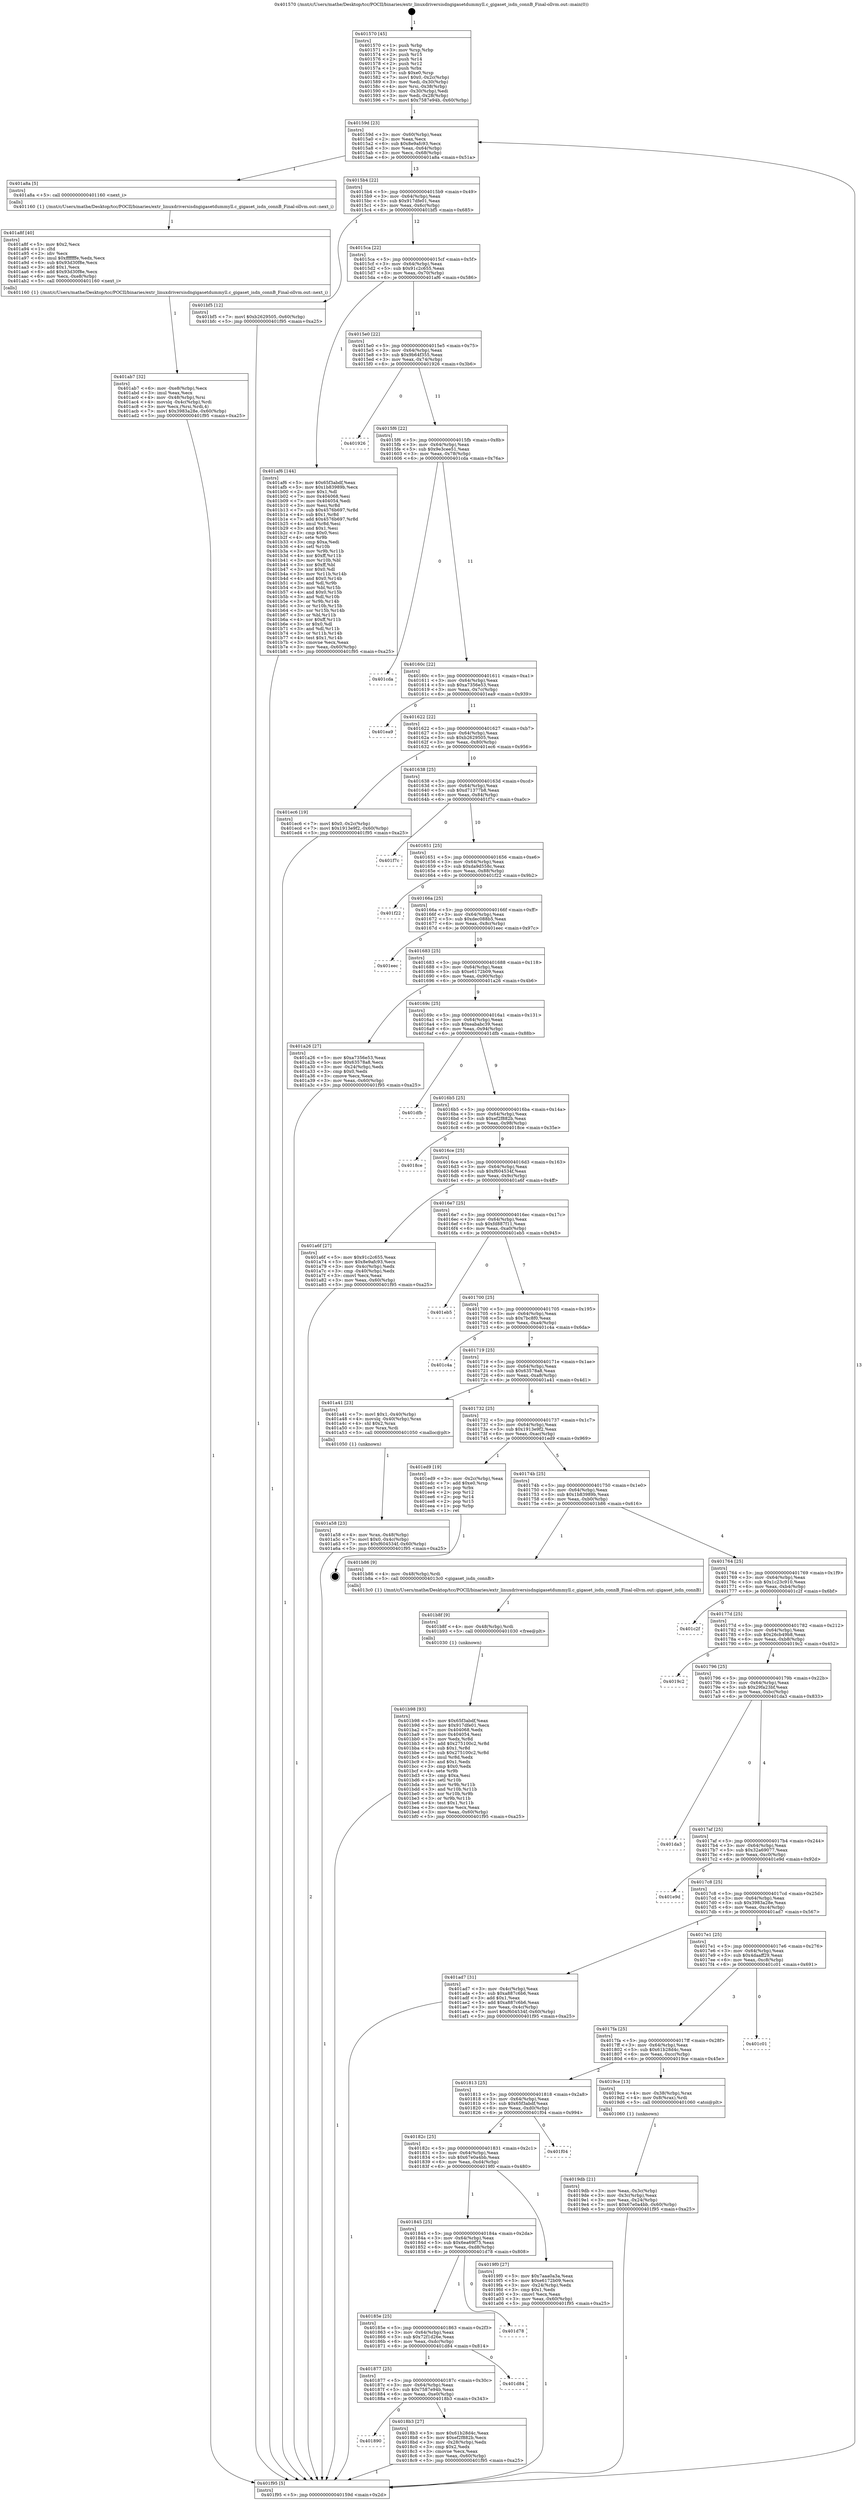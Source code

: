 digraph "0x401570" {
  label = "0x401570 (/mnt/c/Users/mathe/Desktop/tcc/POCII/binaries/extr_linuxdriversisdngigasetdummyll.c_gigaset_isdn_connB_Final-ollvm.out::main(0))"
  labelloc = "t"
  node[shape=record]

  Entry [label="",width=0.3,height=0.3,shape=circle,fillcolor=black,style=filled]
  "0x40159d" [label="{
     0x40159d [23]\l
     | [instrs]\l
     &nbsp;&nbsp;0x40159d \<+3\>: mov -0x60(%rbp),%eax\l
     &nbsp;&nbsp;0x4015a0 \<+2\>: mov %eax,%ecx\l
     &nbsp;&nbsp;0x4015a2 \<+6\>: sub $0x8e9afc93,%ecx\l
     &nbsp;&nbsp;0x4015a8 \<+3\>: mov %eax,-0x64(%rbp)\l
     &nbsp;&nbsp;0x4015ab \<+3\>: mov %ecx,-0x68(%rbp)\l
     &nbsp;&nbsp;0x4015ae \<+6\>: je 0000000000401a8a \<main+0x51a\>\l
  }"]
  "0x401a8a" [label="{
     0x401a8a [5]\l
     | [instrs]\l
     &nbsp;&nbsp;0x401a8a \<+5\>: call 0000000000401160 \<next_i\>\l
     | [calls]\l
     &nbsp;&nbsp;0x401160 \{1\} (/mnt/c/Users/mathe/Desktop/tcc/POCII/binaries/extr_linuxdriversisdngigasetdummyll.c_gigaset_isdn_connB_Final-ollvm.out::next_i)\l
  }"]
  "0x4015b4" [label="{
     0x4015b4 [22]\l
     | [instrs]\l
     &nbsp;&nbsp;0x4015b4 \<+5\>: jmp 00000000004015b9 \<main+0x49\>\l
     &nbsp;&nbsp;0x4015b9 \<+3\>: mov -0x64(%rbp),%eax\l
     &nbsp;&nbsp;0x4015bc \<+5\>: sub $0x917dfe01,%eax\l
     &nbsp;&nbsp;0x4015c1 \<+3\>: mov %eax,-0x6c(%rbp)\l
     &nbsp;&nbsp;0x4015c4 \<+6\>: je 0000000000401bf5 \<main+0x685\>\l
  }"]
  Exit [label="",width=0.3,height=0.3,shape=circle,fillcolor=black,style=filled,peripheries=2]
  "0x401bf5" [label="{
     0x401bf5 [12]\l
     | [instrs]\l
     &nbsp;&nbsp;0x401bf5 \<+7\>: movl $0xb2629505,-0x60(%rbp)\l
     &nbsp;&nbsp;0x401bfc \<+5\>: jmp 0000000000401f95 \<main+0xa25\>\l
  }"]
  "0x4015ca" [label="{
     0x4015ca [22]\l
     | [instrs]\l
     &nbsp;&nbsp;0x4015ca \<+5\>: jmp 00000000004015cf \<main+0x5f\>\l
     &nbsp;&nbsp;0x4015cf \<+3\>: mov -0x64(%rbp),%eax\l
     &nbsp;&nbsp;0x4015d2 \<+5\>: sub $0x91c2c655,%eax\l
     &nbsp;&nbsp;0x4015d7 \<+3\>: mov %eax,-0x70(%rbp)\l
     &nbsp;&nbsp;0x4015da \<+6\>: je 0000000000401af6 \<main+0x586\>\l
  }"]
  "0x401b98" [label="{
     0x401b98 [93]\l
     | [instrs]\l
     &nbsp;&nbsp;0x401b98 \<+5\>: mov $0x65f3abdf,%eax\l
     &nbsp;&nbsp;0x401b9d \<+5\>: mov $0x917dfe01,%ecx\l
     &nbsp;&nbsp;0x401ba2 \<+7\>: mov 0x404068,%edx\l
     &nbsp;&nbsp;0x401ba9 \<+7\>: mov 0x404054,%esi\l
     &nbsp;&nbsp;0x401bb0 \<+3\>: mov %edx,%r8d\l
     &nbsp;&nbsp;0x401bb3 \<+7\>: add $0x275100c2,%r8d\l
     &nbsp;&nbsp;0x401bba \<+4\>: sub $0x1,%r8d\l
     &nbsp;&nbsp;0x401bbe \<+7\>: sub $0x275100c2,%r8d\l
     &nbsp;&nbsp;0x401bc5 \<+4\>: imul %r8d,%edx\l
     &nbsp;&nbsp;0x401bc9 \<+3\>: and $0x1,%edx\l
     &nbsp;&nbsp;0x401bcc \<+3\>: cmp $0x0,%edx\l
     &nbsp;&nbsp;0x401bcf \<+4\>: sete %r9b\l
     &nbsp;&nbsp;0x401bd3 \<+3\>: cmp $0xa,%esi\l
     &nbsp;&nbsp;0x401bd6 \<+4\>: setl %r10b\l
     &nbsp;&nbsp;0x401bda \<+3\>: mov %r9b,%r11b\l
     &nbsp;&nbsp;0x401bdd \<+3\>: and %r10b,%r11b\l
     &nbsp;&nbsp;0x401be0 \<+3\>: xor %r10b,%r9b\l
     &nbsp;&nbsp;0x401be3 \<+3\>: or %r9b,%r11b\l
     &nbsp;&nbsp;0x401be6 \<+4\>: test $0x1,%r11b\l
     &nbsp;&nbsp;0x401bea \<+3\>: cmovne %ecx,%eax\l
     &nbsp;&nbsp;0x401bed \<+3\>: mov %eax,-0x60(%rbp)\l
     &nbsp;&nbsp;0x401bf0 \<+5\>: jmp 0000000000401f95 \<main+0xa25\>\l
  }"]
  "0x401af6" [label="{
     0x401af6 [144]\l
     | [instrs]\l
     &nbsp;&nbsp;0x401af6 \<+5\>: mov $0x65f3abdf,%eax\l
     &nbsp;&nbsp;0x401afb \<+5\>: mov $0x1b83989b,%ecx\l
     &nbsp;&nbsp;0x401b00 \<+2\>: mov $0x1,%dl\l
     &nbsp;&nbsp;0x401b02 \<+7\>: mov 0x404068,%esi\l
     &nbsp;&nbsp;0x401b09 \<+7\>: mov 0x404054,%edi\l
     &nbsp;&nbsp;0x401b10 \<+3\>: mov %esi,%r8d\l
     &nbsp;&nbsp;0x401b13 \<+7\>: sub $0x4576b697,%r8d\l
     &nbsp;&nbsp;0x401b1a \<+4\>: sub $0x1,%r8d\l
     &nbsp;&nbsp;0x401b1e \<+7\>: add $0x4576b697,%r8d\l
     &nbsp;&nbsp;0x401b25 \<+4\>: imul %r8d,%esi\l
     &nbsp;&nbsp;0x401b29 \<+3\>: and $0x1,%esi\l
     &nbsp;&nbsp;0x401b2c \<+3\>: cmp $0x0,%esi\l
     &nbsp;&nbsp;0x401b2f \<+4\>: sete %r9b\l
     &nbsp;&nbsp;0x401b33 \<+3\>: cmp $0xa,%edi\l
     &nbsp;&nbsp;0x401b36 \<+4\>: setl %r10b\l
     &nbsp;&nbsp;0x401b3a \<+3\>: mov %r9b,%r11b\l
     &nbsp;&nbsp;0x401b3d \<+4\>: xor $0xff,%r11b\l
     &nbsp;&nbsp;0x401b41 \<+3\>: mov %r10b,%bl\l
     &nbsp;&nbsp;0x401b44 \<+3\>: xor $0xff,%bl\l
     &nbsp;&nbsp;0x401b47 \<+3\>: xor $0x0,%dl\l
     &nbsp;&nbsp;0x401b4a \<+3\>: mov %r11b,%r14b\l
     &nbsp;&nbsp;0x401b4d \<+4\>: and $0x0,%r14b\l
     &nbsp;&nbsp;0x401b51 \<+3\>: and %dl,%r9b\l
     &nbsp;&nbsp;0x401b54 \<+3\>: mov %bl,%r15b\l
     &nbsp;&nbsp;0x401b57 \<+4\>: and $0x0,%r15b\l
     &nbsp;&nbsp;0x401b5b \<+3\>: and %dl,%r10b\l
     &nbsp;&nbsp;0x401b5e \<+3\>: or %r9b,%r14b\l
     &nbsp;&nbsp;0x401b61 \<+3\>: or %r10b,%r15b\l
     &nbsp;&nbsp;0x401b64 \<+3\>: xor %r15b,%r14b\l
     &nbsp;&nbsp;0x401b67 \<+3\>: or %bl,%r11b\l
     &nbsp;&nbsp;0x401b6a \<+4\>: xor $0xff,%r11b\l
     &nbsp;&nbsp;0x401b6e \<+3\>: or $0x0,%dl\l
     &nbsp;&nbsp;0x401b71 \<+3\>: and %dl,%r11b\l
     &nbsp;&nbsp;0x401b74 \<+3\>: or %r11b,%r14b\l
     &nbsp;&nbsp;0x401b77 \<+4\>: test $0x1,%r14b\l
     &nbsp;&nbsp;0x401b7b \<+3\>: cmovne %ecx,%eax\l
     &nbsp;&nbsp;0x401b7e \<+3\>: mov %eax,-0x60(%rbp)\l
     &nbsp;&nbsp;0x401b81 \<+5\>: jmp 0000000000401f95 \<main+0xa25\>\l
  }"]
  "0x4015e0" [label="{
     0x4015e0 [22]\l
     | [instrs]\l
     &nbsp;&nbsp;0x4015e0 \<+5\>: jmp 00000000004015e5 \<main+0x75\>\l
     &nbsp;&nbsp;0x4015e5 \<+3\>: mov -0x64(%rbp),%eax\l
     &nbsp;&nbsp;0x4015e8 \<+5\>: sub $0x9b64f355,%eax\l
     &nbsp;&nbsp;0x4015ed \<+3\>: mov %eax,-0x74(%rbp)\l
     &nbsp;&nbsp;0x4015f0 \<+6\>: je 0000000000401926 \<main+0x3b6\>\l
  }"]
  "0x401b8f" [label="{
     0x401b8f [9]\l
     | [instrs]\l
     &nbsp;&nbsp;0x401b8f \<+4\>: mov -0x48(%rbp),%rdi\l
     &nbsp;&nbsp;0x401b93 \<+5\>: call 0000000000401030 \<free@plt\>\l
     | [calls]\l
     &nbsp;&nbsp;0x401030 \{1\} (unknown)\l
  }"]
  "0x401926" [label="{
     0x401926\l
  }", style=dashed]
  "0x4015f6" [label="{
     0x4015f6 [22]\l
     | [instrs]\l
     &nbsp;&nbsp;0x4015f6 \<+5\>: jmp 00000000004015fb \<main+0x8b\>\l
     &nbsp;&nbsp;0x4015fb \<+3\>: mov -0x64(%rbp),%eax\l
     &nbsp;&nbsp;0x4015fe \<+5\>: sub $0x9e3cee51,%eax\l
     &nbsp;&nbsp;0x401603 \<+3\>: mov %eax,-0x78(%rbp)\l
     &nbsp;&nbsp;0x401606 \<+6\>: je 0000000000401cda \<main+0x76a\>\l
  }"]
  "0x401ab7" [label="{
     0x401ab7 [32]\l
     | [instrs]\l
     &nbsp;&nbsp;0x401ab7 \<+6\>: mov -0xe8(%rbp),%ecx\l
     &nbsp;&nbsp;0x401abd \<+3\>: imul %eax,%ecx\l
     &nbsp;&nbsp;0x401ac0 \<+4\>: mov -0x48(%rbp),%rsi\l
     &nbsp;&nbsp;0x401ac4 \<+4\>: movslq -0x4c(%rbp),%rdi\l
     &nbsp;&nbsp;0x401ac8 \<+3\>: mov %ecx,(%rsi,%rdi,4)\l
     &nbsp;&nbsp;0x401acb \<+7\>: movl $0x3983a28e,-0x60(%rbp)\l
     &nbsp;&nbsp;0x401ad2 \<+5\>: jmp 0000000000401f95 \<main+0xa25\>\l
  }"]
  "0x401cda" [label="{
     0x401cda\l
  }", style=dashed]
  "0x40160c" [label="{
     0x40160c [22]\l
     | [instrs]\l
     &nbsp;&nbsp;0x40160c \<+5\>: jmp 0000000000401611 \<main+0xa1\>\l
     &nbsp;&nbsp;0x401611 \<+3\>: mov -0x64(%rbp),%eax\l
     &nbsp;&nbsp;0x401614 \<+5\>: sub $0xa7356e53,%eax\l
     &nbsp;&nbsp;0x401619 \<+3\>: mov %eax,-0x7c(%rbp)\l
     &nbsp;&nbsp;0x40161c \<+6\>: je 0000000000401ea9 \<main+0x939\>\l
  }"]
  "0x401a8f" [label="{
     0x401a8f [40]\l
     | [instrs]\l
     &nbsp;&nbsp;0x401a8f \<+5\>: mov $0x2,%ecx\l
     &nbsp;&nbsp;0x401a94 \<+1\>: cltd\l
     &nbsp;&nbsp;0x401a95 \<+2\>: idiv %ecx\l
     &nbsp;&nbsp;0x401a97 \<+6\>: imul $0xfffffffe,%edx,%ecx\l
     &nbsp;&nbsp;0x401a9d \<+6\>: sub $0x93d30f8e,%ecx\l
     &nbsp;&nbsp;0x401aa3 \<+3\>: add $0x1,%ecx\l
     &nbsp;&nbsp;0x401aa6 \<+6\>: add $0x93d30f8e,%ecx\l
     &nbsp;&nbsp;0x401aac \<+6\>: mov %ecx,-0xe8(%rbp)\l
     &nbsp;&nbsp;0x401ab2 \<+5\>: call 0000000000401160 \<next_i\>\l
     | [calls]\l
     &nbsp;&nbsp;0x401160 \{1\} (/mnt/c/Users/mathe/Desktop/tcc/POCII/binaries/extr_linuxdriversisdngigasetdummyll.c_gigaset_isdn_connB_Final-ollvm.out::next_i)\l
  }"]
  "0x401ea9" [label="{
     0x401ea9\l
  }", style=dashed]
  "0x401622" [label="{
     0x401622 [22]\l
     | [instrs]\l
     &nbsp;&nbsp;0x401622 \<+5\>: jmp 0000000000401627 \<main+0xb7\>\l
     &nbsp;&nbsp;0x401627 \<+3\>: mov -0x64(%rbp),%eax\l
     &nbsp;&nbsp;0x40162a \<+5\>: sub $0xb2629505,%eax\l
     &nbsp;&nbsp;0x40162f \<+3\>: mov %eax,-0x80(%rbp)\l
     &nbsp;&nbsp;0x401632 \<+6\>: je 0000000000401ec6 \<main+0x956\>\l
  }"]
  "0x401a58" [label="{
     0x401a58 [23]\l
     | [instrs]\l
     &nbsp;&nbsp;0x401a58 \<+4\>: mov %rax,-0x48(%rbp)\l
     &nbsp;&nbsp;0x401a5c \<+7\>: movl $0x0,-0x4c(%rbp)\l
     &nbsp;&nbsp;0x401a63 \<+7\>: movl $0xf604534f,-0x60(%rbp)\l
     &nbsp;&nbsp;0x401a6a \<+5\>: jmp 0000000000401f95 \<main+0xa25\>\l
  }"]
  "0x401ec6" [label="{
     0x401ec6 [19]\l
     | [instrs]\l
     &nbsp;&nbsp;0x401ec6 \<+7\>: movl $0x0,-0x2c(%rbp)\l
     &nbsp;&nbsp;0x401ecd \<+7\>: movl $0x1913e9f2,-0x60(%rbp)\l
     &nbsp;&nbsp;0x401ed4 \<+5\>: jmp 0000000000401f95 \<main+0xa25\>\l
  }"]
  "0x401638" [label="{
     0x401638 [25]\l
     | [instrs]\l
     &nbsp;&nbsp;0x401638 \<+5\>: jmp 000000000040163d \<main+0xcd\>\l
     &nbsp;&nbsp;0x40163d \<+3\>: mov -0x64(%rbp),%eax\l
     &nbsp;&nbsp;0x401640 \<+5\>: sub $0xd71377b8,%eax\l
     &nbsp;&nbsp;0x401645 \<+6\>: mov %eax,-0x84(%rbp)\l
     &nbsp;&nbsp;0x40164b \<+6\>: je 0000000000401f7c \<main+0xa0c\>\l
  }"]
  "0x4019db" [label="{
     0x4019db [21]\l
     | [instrs]\l
     &nbsp;&nbsp;0x4019db \<+3\>: mov %eax,-0x3c(%rbp)\l
     &nbsp;&nbsp;0x4019de \<+3\>: mov -0x3c(%rbp),%eax\l
     &nbsp;&nbsp;0x4019e1 \<+3\>: mov %eax,-0x24(%rbp)\l
     &nbsp;&nbsp;0x4019e4 \<+7\>: movl $0x67e0a4bb,-0x60(%rbp)\l
     &nbsp;&nbsp;0x4019eb \<+5\>: jmp 0000000000401f95 \<main+0xa25\>\l
  }"]
  "0x401f7c" [label="{
     0x401f7c\l
  }", style=dashed]
  "0x401651" [label="{
     0x401651 [25]\l
     | [instrs]\l
     &nbsp;&nbsp;0x401651 \<+5\>: jmp 0000000000401656 \<main+0xe6\>\l
     &nbsp;&nbsp;0x401656 \<+3\>: mov -0x64(%rbp),%eax\l
     &nbsp;&nbsp;0x401659 \<+5\>: sub $0xda9d558c,%eax\l
     &nbsp;&nbsp;0x40165e \<+6\>: mov %eax,-0x88(%rbp)\l
     &nbsp;&nbsp;0x401664 \<+6\>: je 0000000000401f22 \<main+0x9b2\>\l
  }"]
  "0x401570" [label="{
     0x401570 [45]\l
     | [instrs]\l
     &nbsp;&nbsp;0x401570 \<+1\>: push %rbp\l
     &nbsp;&nbsp;0x401571 \<+3\>: mov %rsp,%rbp\l
     &nbsp;&nbsp;0x401574 \<+2\>: push %r15\l
     &nbsp;&nbsp;0x401576 \<+2\>: push %r14\l
     &nbsp;&nbsp;0x401578 \<+2\>: push %r12\l
     &nbsp;&nbsp;0x40157a \<+1\>: push %rbx\l
     &nbsp;&nbsp;0x40157b \<+7\>: sub $0xe0,%rsp\l
     &nbsp;&nbsp;0x401582 \<+7\>: movl $0x0,-0x2c(%rbp)\l
     &nbsp;&nbsp;0x401589 \<+3\>: mov %edi,-0x30(%rbp)\l
     &nbsp;&nbsp;0x40158c \<+4\>: mov %rsi,-0x38(%rbp)\l
     &nbsp;&nbsp;0x401590 \<+3\>: mov -0x30(%rbp),%edi\l
     &nbsp;&nbsp;0x401593 \<+3\>: mov %edi,-0x28(%rbp)\l
     &nbsp;&nbsp;0x401596 \<+7\>: movl $0x7587e94b,-0x60(%rbp)\l
  }"]
  "0x401f22" [label="{
     0x401f22\l
  }", style=dashed]
  "0x40166a" [label="{
     0x40166a [25]\l
     | [instrs]\l
     &nbsp;&nbsp;0x40166a \<+5\>: jmp 000000000040166f \<main+0xff\>\l
     &nbsp;&nbsp;0x40166f \<+3\>: mov -0x64(%rbp),%eax\l
     &nbsp;&nbsp;0x401672 \<+5\>: sub $0xdec088b5,%eax\l
     &nbsp;&nbsp;0x401677 \<+6\>: mov %eax,-0x8c(%rbp)\l
     &nbsp;&nbsp;0x40167d \<+6\>: je 0000000000401eec \<main+0x97c\>\l
  }"]
  "0x401f95" [label="{
     0x401f95 [5]\l
     | [instrs]\l
     &nbsp;&nbsp;0x401f95 \<+5\>: jmp 000000000040159d \<main+0x2d\>\l
  }"]
  "0x401eec" [label="{
     0x401eec\l
  }", style=dashed]
  "0x401683" [label="{
     0x401683 [25]\l
     | [instrs]\l
     &nbsp;&nbsp;0x401683 \<+5\>: jmp 0000000000401688 \<main+0x118\>\l
     &nbsp;&nbsp;0x401688 \<+3\>: mov -0x64(%rbp),%eax\l
     &nbsp;&nbsp;0x40168b \<+5\>: sub $0xe6172b09,%eax\l
     &nbsp;&nbsp;0x401690 \<+6\>: mov %eax,-0x90(%rbp)\l
     &nbsp;&nbsp;0x401696 \<+6\>: je 0000000000401a26 \<main+0x4b6\>\l
  }"]
  "0x401890" [label="{
     0x401890\l
  }", style=dashed]
  "0x401a26" [label="{
     0x401a26 [27]\l
     | [instrs]\l
     &nbsp;&nbsp;0x401a26 \<+5\>: mov $0xa7356e53,%eax\l
     &nbsp;&nbsp;0x401a2b \<+5\>: mov $0x63578a8,%ecx\l
     &nbsp;&nbsp;0x401a30 \<+3\>: mov -0x24(%rbp),%edx\l
     &nbsp;&nbsp;0x401a33 \<+3\>: cmp $0x0,%edx\l
     &nbsp;&nbsp;0x401a36 \<+3\>: cmove %ecx,%eax\l
     &nbsp;&nbsp;0x401a39 \<+3\>: mov %eax,-0x60(%rbp)\l
     &nbsp;&nbsp;0x401a3c \<+5\>: jmp 0000000000401f95 \<main+0xa25\>\l
  }"]
  "0x40169c" [label="{
     0x40169c [25]\l
     | [instrs]\l
     &nbsp;&nbsp;0x40169c \<+5\>: jmp 00000000004016a1 \<main+0x131\>\l
     &nbsp;&nbsp;0x4016a1 \<+3\>: mov -0x64(%rbp),%eax\l
     &nbsp;&nbsp;0x4016a4 \<+5\>: sub $0xeababc39,%eax\l
     &nbsp;&nbsp;0x4016a9 \<+6\>: mov %eax,-0x94(%rbp)\l
     &nbsp;&nbsp;0x4016af \<+6\>: je 0000000000401dfb \<main+0x88b\>\l
  }"]
  "0x4018b3" [label="{
     0x4018b3 [27]\l
     | [instrs]\l
     &nbsp;&nbsp;0x4018b3 \<+5\>: mov $0x61b28d4c,%eax\l
     &nbsp;&nbsp;0x4018b8 \<+5\>: mov $0xef2f882b,%ecx\l
     &nbsp;&nbsp;0x4018bd \<+3\>: mov -0x28(%rbp),%edx\l
     &nbsp;&nbsp;0x4018c0 \<+3\>: cmp $0x2,%edx\l
     &nbsp;&nbsp;0x4018c3 \<+3\>: cmovne %ecx,%eax\l
     &nbsp;&nbsp;0x4018c6 \<+3\>: mov %eax,-0x60(%rbp)\l
     &nbsp;&nbsp;0x4018c9 \<+5\>: jmp 0000000000401f95 \<main+0xa25\>\l
  }"]
  "0x401dfb" [label="{
     0x401dfb\l
  }", style=dashed]
  "0x4016b5" [label="{
     0x4016b5 [25]\l
     | [instrs]\l
     &nbsp;&nbsp;0x4016b5 \<+5\>: jmp 00000000004016ba \<main+0x14a\>\l
     &nbsp;&nbsp;0x4016ba \<+3\>: mov -0x64(%rbp),%eax\l
     &nbsp;&nbsp;0x4016bd \<+5\>: sub $0xef2f882b,%eax\l
     &nbsp;&nbsp;0x4016c2 \<+6\>: mov %eax,-0x98(%rbp)\l
     &nbsp;&nbsp;0x4016c8 \<+6\>: je 00000000004018ce \<main+0x35e\>\l
  }"]
  "0x401877" [label="{
     0x401877 [25]\l
     | [instrs]\l
     &nbsp;&nbsp;0x401877 \<+5\>: jmp 000000000040187c \<main+0x30c\>\l
     &nbsp;&nbsp;0x40187c \<+3\>: mov -0x64(%rbp),%eax\l
     &nbsp;&nbsp;0x40187f \<+5\>: sub $0x7587e94b,%eax\l
     &nbsp;&nbsp;0x401884 \<+6\>: mov %eax,-0xe0(%rbp)\l
     &nbsp;&nbsp;0x40188a \<+6\>: je 00000000004018b3 \<main+0x343\>\l
  }"]
  "0x4018ce" [label="{
     0x4018ce\l
  }", style=dashed]
  "0x4016ce" [label="{
     0x4016ce [25]\l
     | [instrs]\l
     &nbsp;&nbsp;0x4016ce \<+5\>: jmp 00000000004016d3 \<main+0x163\>\l
     &nbsp;&nbsp;0x4016d3 \<+3\>: mov -0x64(%rbp),%eax\l
     &nbsp;&nbsp;0x4016d6 \<+5\>: sub $0xf604534f,%eax\l
     &nbsp;&nbsp;0x4016db \<+6\>: mov %eax,-0x9c(%rbp)\l
     &nbsp;&nbsp;0x4016e1 \<+6\>: je 0000000000401a6f \<main+0x4ff\>\l
  }"]
  "0x401d84" [label="{
     0x401d84\l
  }", style=dashed]
  "0x401a6f" [label="{
     0x401a6f [27]\l
     | [instrs]\l
     &nbsp;&nbsp;0x401a6f \<+5\>: mov $0x91c2c655,%eax\l
     &nbsp;&nbsp;0x401a74 \<+5\>: mov $0x8e9afc93,%ecx\l
     &nbsp;&nbsp;0x401a79 \<+3\>: mov -0x4c(%rbp),%edx\l
     &nbsp;&nbsp;0x401a7c \<+3\>: cmp -0x40(%rbp),%edx\l
     &nbsp;&nbsp;0x401a7f \<+3\>: cmovl %ecx,%eax\l
     &nbsp;&nbsp;0x401a82 \<+3\>: mov %eax,-0x60(%rbp)\l
     &nbsp;&nbsp;0x401a85 \<+5\>: jmp 0000000000401f95 \<main+0xa25\>\l
  }"]
  "0x4016e7" [label="{
     0x4016e7 [25]\l
     | [instrs]\l
     &nbsp;&nbsp;0x4016e7 \<+5\>: jmp 00000000004016ec \<main+0x17c\>\l
     &nbsp;&nbsp;0x4016ec \<+3\>: mov -0x64(%rbp),%eax\l
     &nbsp;&nbsp;0x4016ef \<+5\>: sub $0xfd887f11,%eax\l
     &nbsp;&nbsp;0x4016f4 \<+6\>: mov %eax,-0xa0(%rbp)\l
     &nbsp;&nbsp;0x4016fa \<+6\>: je 0000000000401eb5 \<main+0x945\>\l
  }"]
  "0x40185e" [label="{
     0x40185e [25]\l
     | [instrs]\l
     &nbsp;&nbsp;0x40185e \<+5\>: jmp 0000000000401863 \<main+0x2f3\>\l
     &nbsp;&nbsp;0x401863 \<+3\>: mov -0x64(%rbp),%eax\l
     &nbsp;&nbsp;0x401866 \<+5\>: sub $0x72f1d26e,%eax\l
     &nbsp;&nbsp;0x40186b \<+6\>: mov %eax,-0xdc(%rbp)\l
     &nbsp;&nbsp;0x401871 \<+6\>: je 0000000000401d84 \<main+0x814\>\l
  }"]
  "0x401eb5" [label="{
     0x401eb5\l
  }", style=dashed]
  "0x401700" [label="{
     0x401700 [25]\l
     | [instrs]\l
     &nbsp;&nbsp;0x401700 \<+5\>: jmp 0000000000401705 \<main+0x195\>\l
     &nbsp;&nbsp;0x401705 \<+3\>: mov -0x64(%rbp),%eax\l
     &nbsp;&nbsp;0x401708 \<+5\>: sub $0x7bc8f0,%eax\l
     &nbsp;&nbsp;0x40170d \<+6\>: mov %eax,-0xa4(%rbp)\l
     &nbsp;&nbsp;0x401713 \<+6\>: je 0000000000401c4a \<main+0x6da\>\l
  }"]
  "0x401d78" [label="{
     0x401d78\l
  }", style=dashed]
  "0x401c4a" [label="{
     0x401c4a\l
  }", style=dashed]
  "0x401719" [label="{
     0x401719 [25]\l
     | [instrs]\l
     &nbsp;&nbsp;0x401719 \<+5\>: jmp 000000000040171e \<main+0x1ae\>\l
     &nbsp;&nbsp;0x40171e \<+3\>: mov -0x64(%rbp),%eax\l
     &nbsp;&nbsp;0x401721 \<+5\>: sub $0x63578a8,%eax\l
     &nbsp;&nbsp;0x401726 \<+6\>: mov %eax,-0xa8(%rbp)\l
     &nbsp;&nbsp;0x40172c \<+6\>: je 0000000000401a41 \<main+0x4d1\>\l
  }"]
  "0x401845" [label="{
     0x401845 [25]\l
     | [instrs]\l
     &nbsp;&nbsp;0x401845 \<+5\>: jmp 000000000040184a \<main+0x2da\>\l
     &nbsp;&nbsp;0x40184a \<+3\>: mov -0x64(%rbp),%eax\l
     &nbsp;&nbsp;0x40184d \<+5\>: sub $0x6ea69f75,%eax\l
     &nbsp;&nbsp;0x401852 \<+6\>: mov %eax,-0xd8(%rbp)\l
     &nbsp;&nbsp;0x401858 \<+6\>: je 0000000000401d78 \<main+0x808\>\l
  }"]
  "0x401a41" [label="{
     0x401a41 [23]\l
     | [instrs]\l
     &nbsp;&nbsp;0x401a41 \<+7\>: movl $0x1,-0x40(%rbp)\l
     &nbsp;&nbsp;0x401a48 \<+4\>: movslq -0x40(%rbp),%rax\l
     &nbsp;&nbsp;0x401a4c \<+4\>: shl $0x2,%rax\l
     &nbsp;&nbsp;0x401a50 \<+3\>: mov %rax,%rdi\l
     &nbsp;&nbsp;0x401a53 \<+5\>: call 0000000000401050 \<malloc@plt\>\l
     | [calls]\l
     &nbsp;&nbsp;0x401050 \{1\} (unknown)\l
  }"]
  "0x401732" [label="{
     0x401732 [25]\l
     | [instrs]\l
     &nbsp;&nbsp;0x401732 \<+5\>: jmp 0000000000401737 \<main+0x1c7\>\l
     &nbsp;&nbsp;0x401737 \<+3\>: mov -0x64(%rbp),%eax\l
     &nbsp;&nbsp;0x40173a \<+5\>: sub $0x1913e9f2,%eax\l
     &nbsp;&nbsp;0x40173f \<+6\>: mov %eax,-0xac(%rbp)\l
     &nbsp;&nbsp;0x401745 \<+6\>: je 0000000000401ed9 \<main+0x969\>\l
  }"]
  "0x4019f0" [label="{
     0x4019f0 [27]\l
     | [instrs]\l
     &nbsp;&nbsp;0x4019f0 \<+5\>: mov $0x7aaa0a3a,%eax\l
     &nbsp;&nbsp;0x4019f5 \<+5\>: mov $0xe6172b09,%ecx\l
     &nbsp;&nbsp;0x4019fa \<+3\>: mov -0x24(%rbp),%edx\l
     &nbsp;&nbsp;0x4019fd \<+3\>: cmp $0x1,%edx\l
     &nbsp;&nbsp;0x401a00 \<+3\>: cmovl %ecx,%eax\l
     &nbsp;&nbsp;0x401a03 \<+3\>: mov %eax,-0x60(%rbp)\l
     &nbsp;&nbsp;0x401a06 \<+5\>: jmp 0000000000401f95 \<main+0xa25\>\l
  }"]
  "0x401ed9" [label="{
     0x401ed9 [19]\l
     | [instrs]\l
     &nbsp;&nbsp;0x401ed9 \<+3\>: mov -0x2c(%rbp),%eax\l
     &nbsp;&nbsp;0x401edc \<+7\>: add $0xe0,%rsp\l
     &nbsp;&nbsp;0x401ee3 \<+1\>: pop %rbx\l
     &nbsp;&nbsp;0x401ee4 \<+2\>: pop %r12\l
     &nbsp;&nbsp;0x401ee6 \<+2\>: pop %r14\l
     &nbsp;&nbsp;0x401ee8 \<+2\>: pop %r15\l
     &nbsp;&nbsp;0x401eea \<+1\>: pop %rbp\l
     &nbsp;&nbsp;0x401eeb \<+1\>: ret\l
  }"]
  "0x40174b" [label="{
     0x40174b [25]\l
     | [instrs]\l
     &nbsp;&nbsp;0x40174b \<+5\>: jmp 0000000000401750 \<main+0x1e0\>\l
     &nbsp;&nbsp;0x401750 \<+3\>: mov -0x64(%rbp),%eax\l
     &nbsp;&nbsp;0x401753 \<+5\>: sub $0x1b83989b,%eax\l
     &nbsp;&nbsp;0x401758 \<+6\>: mov %eax,-0xb0(%rbp)\l
     &nbsp;&nbsp;0x40175e \<+6\>: je 0000000000401b86 \<main+0x616\>\l
  }"]
  "0x40182c" [label="{
     0x40182c [25]\l
     | [instrs]\l
     &nbsp;&nbsp;0x40182c \<+5\>: jmp 0000000000401831 \<main+0x2c1\>\l
     &nbsp;&nbsp;0x401831 \<+3\>: mov -0x64(%rbp),%eax\l
     &nbsp;&nbsp;0x401834 \<+5\>: sub $0x67e0a4bb,%eax\l
     &nbsp;&nbsp;0x401839 \<+6\>: mov %eax,-0xd4(%rbp)\l
     &nbsp;&nbsp;0x40183f \<+6\>: je 00000000004019f0 \<main+0x480\>\l
  }"]
  "0x401b86" [label="{
     0x401b86 [9]\l
     | [instrs]\l
     &nbsp;&nbsp;0x401b86 \<+4\>: mov -0x48(%rbp),%rdi\l
     &nbsp;&nbsp;0x401b8a \<+5\>: call 00000000004013c0 \<gigaset_isdn_connB\>\l
     | [calls]\l
     &nbsp;&nbsp;0x4013c0 \{1\} (/mnt/c/Users/mathe/Desktop/tcc/POCII/binaries/extr_linuxdriversisdngigasetdummyll.c_gigaset_isdn_connB_Final-ollvm.out::gigaset_isdn_connB)\l
  }"]
  "0x401764" [label="{
     0x401764 [25]\l
     | [instrs]\l
     &nbsp;&nbsp;0x401764 \<+5\>: jmp 0000000000401769 \<main+0x1f9\>\l
     &nbsp;&nbsp;0x401769 \<+3\>: mov -0x64(%rbp),%eax\l
     &nbsp;&nbsp;0x40176c \<+5\>: sub $0x1c23c910,%eax\l
     &nbsp;&nbsp;0x401771 \<+6\>: mov %eax,-0xb4(%rbp)\l
     &nbsp;&nbsp;0x401777 \<+6\>: je 0000000000401c2f \<main+0x6bf\>\l
  }"]
  "0x401f04" [label="{
     0x401f04\l
  }", style=dashed]
  "0x401c2f" [label="{
     0x401c2f\l
  }", style=dashed]
  "0x40177d" [label="{
     0x40177d [25]\l
     | [instrs]\l
     &nbsp;&nbsp;0x40177d \<+5\>: jmp 0000000000401782 \<main+0x212\>\l
     &nbsp;&nbsp;0x401782 \<+3\>: mov -0x64(%rbp),%eax\l
     &nbsp;&nbsp;0x401785 \<+5\>: sub $0x26cb49b8,%eax\l
     &nbsp;&nbsp;0x40178a \<+6\>: mov %eax,-0xb8(%rbp)\l
     &nbsp;&nbsp;0x401790 \<+6\>: je 00000000004019c2 \<main+0x452\>\l
  }"]
  "0x401813" [label="{
     0x401813 [25]\l
     | [instrs]\l
     &nbsp;&nbsp;0x401813 \<+5\>: jmp 0000000000401818 \<main+0x2a8\>\l
     &nbsp;&nbsp;0x401818 \<+3\>: mov -0x64(%rbp),%eax\l
     &nbsp;&nbsp;0x40181b \<+5\>: sub $0x65f3abdf,%eax\l
     &nbsp;&nbsp;0x401820 \<+6\>: mov %eax,-0xd0(%rbp)\l
     &nbsp;&nbsp;0x401826 \<+6\>: je 0000000000401f04 \<main+0x994\>\l
  }"]
  "0x4019c2" [label="{
     0x4019c2\l
  }", style=dashed]
  "0x401796" [label="{
     0x401796 [25]\l
     | [instrs]\l
     &nbsp;&nbsp;0x401796 \<+5\>: jmp 000000000040179b \<main+0x22b\>\l
     &nbsp;&nbsp;0x40179b \<+3\>: mov -0x64(%rbp),%eax\l
     &nbsp;&nbsp;0x40179e \<+5\>: sub $0x29fa23bf,%eax\l
     &nbsp;&nbsp;0x4017a3 \<+6\>: mov %eax,-0xbc(%rbp)\l
     &nbsp;&nbsp;0x4017a9 \<+6\>: je 0000000000401da3 \<main+0x833\>\l
  }"]
  "0x4019ce" [label="{
     0x4019ce [13]\l
     | [instrs]\l
     &nbsp;&nbsp;0x4019ce \<+4\>: mov -0x38(%rbp),%rax\l
     &nbsp;&nbsp;0x4019d2 \<+4\>: mov 0x8(%rax),%rdi\l
     &nbsp;&nbsp;0x4019d6 \<+5\>: call 0000000000401060 \<atoi@plt\>\l
     | [calls]\l
     &nbsp;&nbsp;0x401060 \{1\} (unknown)\l
  }"]
  "0x401da3" [label="{
     0x401da3\l
  }", style=dashed]
  "0x4017af" [label="{
     0x4017af [25]\l
     | [instrs]\l
     &nbsp;&nbsp;0x4017af \<+5\>: jmp 00000000004017b4 \<main+0x244\>\l
     &nbsp;&nbsp;0x4017b4 \<+3\>: mov -0x64(%rbp),%eax\l
     &nbsp;&nbsp;0x4017b7 \<+5\>: sub $0x32a69077,%eax\l
     &nbsp;&nbsp;0x4017bc \<+6\>: mov %eax,-0xc0(%rbp)\l
     &nbsp;&nbsp;0x4017c2 \<+6\>: je 0000000000401e9d \<main+0x92d\>\l
  }"]
  "0x4017fa" [label="{
     0x4017fa [25]\l
     | [instrs]\l
     &nbsp;&nbsp;0x4017fa \<+5\>: jmp 00000000004017ff \<main+0x28f\>\l
     &nbsp;&nbsp;0x4017ff \<+3\>: mov -0x64(%rbp),%eax\l
     &nbsp;&nbsp;0x401802 \<+5\>: sub $0x61b28d4c,%eax\l
     &nbsp;&nbsp;0x401807 \<+6\>: mov %eax,-0xcc(%rbp)\l
     &nbsp;&nbsp;0x40180d \<+6\>: je 00000000004019ce \<main+0x45e\>\l
  }"]
  "0x401e9d" [label="{
     0x401e9d\l
  }", style=dashed]
  "0x4017c8" [label="{
     0x4017c8 [25]\l
     | [instrs]\l
     &nbsp;&nbsp;0x4017c8 \<+5\>: jmp 00000000004017cd \<main+0x25d\>\l
     &nbsp;&nbsp;0x4017cd \<+3\>: mov -0x64(%rbp),%eax\l
     &nbsp;&nbsp;0x4017d0 \<+5\>: sub $0x3983a28e,%eax\l
     &nbsp;&nbsp;0x4017d5 \<+6\>: mov %eax,-0xc4(%rbp)\l
     &nbsp;&nbsp;0x4017db \<+6\>: je 0000000000401ad7 \<main+0x567\>\l
  }"]
  "0x401c01" [label="{
     0x401c01\l
  }", style=dashed]
  "0x401ad7" [label="{
     0x401ad7 [31]\l
     | [instrs]\l
     &nbsp;&nbsp;0x401ad7 \<+3\>: mov -0x4c(%rbp),%eax\l
     &nbsp;&nbsp;0x401ada \<+5\>: sub $0xa887c6b6,%eax\l
     &nbsp;&nbsp;0x401adf \<+3\>: add $0x1,%eax\l
     &nbsp;&nbsp;0x401ae2 \<+5\>: add $0xa887c6b6,%eax\l
     &nbsp;&nbsp;0x401ae7 \<+3\>: mov %eax,-0x4c(%rbp)\l
     &nbsp;&nbsp;0x401aea \<+7\>: movl $0xf604534f,-0x60(%rbp)\l
     &nbsp;&nbsp;0x401af1 \<+5\>: jmp 0000000000401f95 \<main+0xa25\>\l
  }"]
  "0x4017e1" [label="{
     0x4017e1 [25]\l
     | [instrs]\l
     &nbsp;&nbsp;0x4017e1 \<+5\>: jmp 00000000004017e6 \<main+0x276\>\l
     &nbsp;&nbsp;0x4017e6 \<+3\>: mov -0x64(%rbp),%eax\l
     &nbsp;&nbsp;0x4017e9 \<+5\>: sub $0x4daaff29,%eax\l
     &nbsp;&nbsp;0x4017ee \<+6\>: mov %eax,-0xc8(%rbp)\l
     &nbsp;&nbsp;0x4017f4 \<+6\>: je 0000000000401c01 \<main+0x691\>\l
  }"]
  Entry -> "0x401570" [label=" 1"]
  "0x40159d" -> "0x401a8a" [label=" 1"]
  "0x40159d" -> "0x4015b4" [label=" 13"]
  "0x401ed9" -> Exit [label=" 1"]
  "0x4015b4" -> "0x401bf5" [label=" 1"]
  "0x4015b4" -> "0x4015ca" [label=" 12"]
  "0x401ec6" -> "0x401f95" [label=" 1"]
  "0x4015ca" -> "0x401af6" [label=" 1"]
  "0x4015ca" -> "0x4015e0" [label=" 11"]
  "0x401bf5" -> "0x401f95" [label=" 1"]
  "0x4015e0" -> "0x401926" [label=" 0"]
  "0x4015e0" -> "0x4015f6" [label=" 11"]
  "0x401b98" -> "0x401f95" [label=" 1"]
  "0x4015f6" -> "0x401cda" [label=" 0"]
  "0x4015f6" -> "0x40160c" [label=" 11"]
  "0x401b8f" -> "0x401b98" [label=" 1"]
  "0x40160c" -> "0x401ea9" [label=" 0"]
  "0x40160c" -> "0x401622" [label=" 11"]
  "0x401b86" -> "0x401b8f" [label=" 1"]
  "0x401622" -> "0x401ec6" [label=" 1"]
  "0x401622" -> "0x401638" [label=" 10"]
  "0x401af6" -> "0x401f95" [label=" 1"]
  "0x401638" -> "0x401f7c" [label=" 0"]
  "0x401638" -> "0x401651" [label=" 10"]
  "0x401ad7" -> "0x401f95" [label=" 1"]
  "0x401651" -> "0x401f22" [label=" 0"]
  "0x401651" -> "0x40166a" [label=" 10"]
  "0x401ab7" -> "0x401f95" [label=" 1"]
  "0x40166a" -> "0x401eec" [label=" 0"]
  "0x40166a" -> "0x401683" [label=" 10"]
  "0x401a8f" -> "0x401ab7" [label=" 1"]
  "0x401683" -> "0x401a26" [label=" 1"]
  "0x401683" -> "0x40169c" [label=" 9"]
  "0x401a8a" -> "0x401a8f" [label=" 1"]
  "0x40169c" -> "0x401dfb" [label=" 0"]
  "0x40169c" -> "0x4016b5" [label=" 9"]
  "0x401a6f" -> "0x401f95" [label=" 2"]
  "0x4016b5" -> "0x4018ce" [label=" 0"]
  "0x4016b5" -> "0x4016ce" [label=" 9"]
  "0x401a41" -> "0x401a58" [label=" 1"]
  "0x4016ce" -> "0x401a6f" [label=" 2"]
  "0x4016ce" -> "0x4016e7" [label=" 7"]
  "0x401a26" -> "0x401f95" [label=" 1"]
  "0x4016e7" -> "0x401eb5" [label=" 0"]
  "0x4016e7" -> "0x401700" [label=" 7"]
  "0x4019db" -> "0x401f95" [label=" 1"]
  "0x401700" -> "0x401c4a" [label=" 0"]
  "0x401700" -> "0x401719" [label=" 7"]
  "0x4019ce" -> "0x4019db" [label=" 1"]
  "0x401719" -> "0x401a41" [label=" 1"]
  "0x401719" -> "0x401732" [label=" 6"]
  "0x401570" -> "0x40159d" [label=" 1"]
  "0x401732" -> "0x401ed9" [label=" 1"]
  "0x401732" -> "0x40174b" [label=" 5"]
  "0x4018b3" -> "0x401f95" [label=" 1"]
  "0x40174b" -> "0x401b86" [label=" 1"]
  "0x40174b" -> "0x401764" [label=" 4"]
  "0x401877" -> "0x4018b3" [label=" 1"]
  "0x401764" -> "0x401c2f" [label=" 0"]
  "0x401764" -> "0x40177d" [label=" 4"]
  "0x401a58" -> "0x401f95" [label=" 1"]
  "0x40177d" -> "0x4019c2" [label=" 0"]
  "0x40177d" -> "0x401796" [label=" 4"]
  "0x40185e" -> "0x401d84" [label=" 0"]
  "0x401796" -> "0x401da3" [label=" 0"]
  "0x401796" -> "0x4017af" [label=" 4"]
  "0x4019f0" -> "0x401f95" [label=" 1"]
  "0x4017af" -> "0x401e9d" [label=" 0"]
  "0x4017af" -> "0x4017c8" [label=" 4"]
  "0x401845" -> "0x401d78" [label=" 0"]
  "0x4017c8" -> "0x401ad7" [label=" 1"]
  "0x4017c8" -> "0x4017e1" [label=" 3"]
  "0x401f95" -> "0x40159d" [label=" 13"]
  "0x4017e1" -> "0x401c01" [label=" 0"]
  "0x4017e1" -> "0x4017fa" [label=" 3"]
  "0x401845" -> "0x40185e" [label=" 1"]
  "0x4017fa" -> "0x4019ce" [label=" 1"]
  "0x4017fa" -> "0x401813" [label=" 2"]
  "0x40185e" -> "0x401877" [label=" 1"]
  "0x401813" -> "0x401f04" [label=" 0"]
  "0x401813" -> "0x40182c" [label=" 2"]
  "0x401877" -> "0x401890" [label=" 0"]
  "0x40182c" -> "0x4019f0" [label=" 1"]
  "0x40182c" -> "0x401845" [label=" 1"]
}
